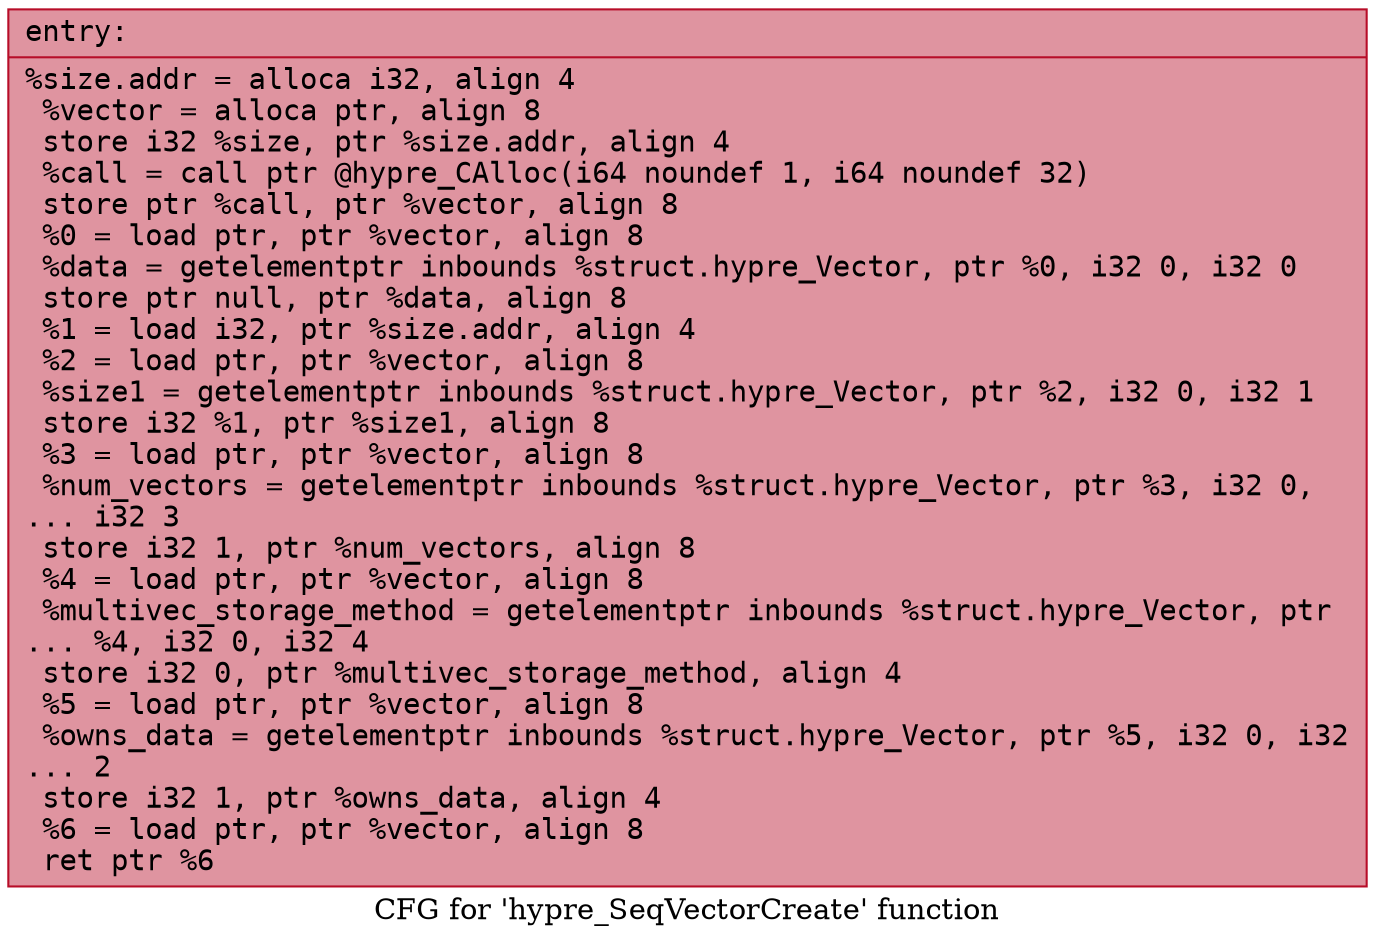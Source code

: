 digraph "CFG for 'hypre_SeqVectorCreate' function" {
	label="CFG for 'hypre_SeqVectorCreate' function";

	Node0x559a841649e0 [shape=record,color="#b70d28ff", style=filled, fillcolor="#b70d2870" fontname="Courier",label="{entry:\l|  %size.addr = alloca i32, align 4\l  %vector = alloca ptr, align 8\l  store i32 %size, ptr %size.addr, align 4\l  %call = call ptr @hypre_CAlloc(i64 noundef 1, i64 noundef 32)\l  store ptr %call, ptr %vector, align 8\l  %0 = load ptr, ptr %vector, align 8\l  %data = getelementptr inbounds %struct.hypre_Vector, ptr %0, i32 0, i32 0\l  store ptr null, ptr %data, align 8\l  %1 = load i32, ptr %size.addr, align 4\l  %2 = load ptr, ptr %vector, align 8\l  %size1 = getelementptr inbounds %struct.hypre_Vector, ptr %2, i32 0, i32 1\l  store i32 %1, ptr %size1, align 8\l  %3 = load ptr, ptr %vector, align 8\l  %num_vectors = getelementptr inbounds %struct.hypre_Vector, ptr %3, i32 0,\l... i32 3\l  store i32 1, ptr %num_vectors, align 8\l  %4 = load ptr, ptr %vector, align 8\l  %multivec_storage_method = getelementptr inbounds %struct.hypre_Vector, ptr\l... %4, i32 0, i32 4\l  store i32 0, ptr %multivec_storage_method, align 4\l  %5 = load ptr, ptr %vector, align 8\l  %owns_data = getelementptr inbounds %struct.hypre_Vector, ptr %5, i32 0, i32\l... 2\l  store i32 1, ptr %owns_data, align 4\l  %6 = load ptr, ptr %vector, align 8\l  ret ptr %6\l}"];
}
